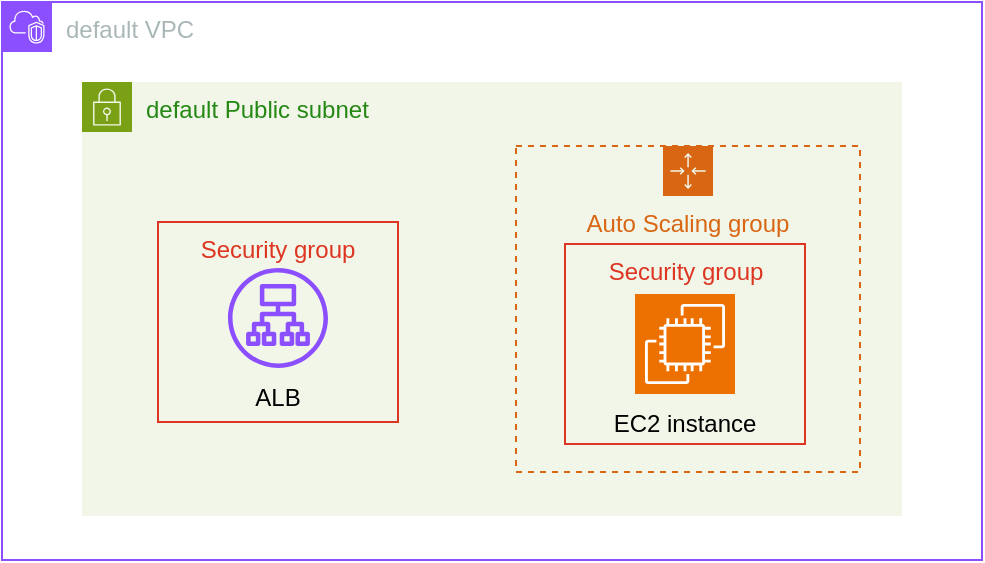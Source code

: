 <mxfile version="24.7.17">
  <diagram name="Page-1" id="zINytQw9px49Lbly9CFw">
    <mxGraphModel dx="2074" dy="1214" grid="0" gridSize="10" guides="1" tooltips="1" connect="1" arrows="1" fold="1" page="0" pageScale="1" pageWidth="850" pageHeight="1100" math="0" shadow="0">
      <root>
        <mxCell id="0" />
        <mxCell id="1" parent="0" />
        <mxCell id="bET-CTDD6BDIeLGVOmSk-1" value="default VPC" style="points=[[0,0],[0.25,0],[0.5,0],[0.75,0],[1,0],[1,0.25],[1,0.5],[1,0.75],[1,1],[0.75,1],[0.5,1],[0.25,1],[0,1],[0,0.75],[0,0.5],[0,0.25]];outlineConnect=0;gradientColor=none;html=1;whiteSpace=wrap;fontSize=12;fontStyle=0;container=1;pointerEvents=0;collapsible=0;recursiveResize=0;shape=mxgraph.aws4.group;grIcon=mxgraph.aws4.group_vpc2;strokeColor=#8C4FFF;fillColor=none;verticalAlign=top;align=left;spacingLeft=30;fontColor=#AAB7B8;dashed=0;" parent="1" vertex="1">
          <mxGeometry x="170" y="290" width="490" height="279" as="geometry" />
        </mxCell>
        <mxCell id="bET-CTDD6BDIeLGVOmSk-7" value="default Public subnet" style="points=[[0,0],[0.25,0],[0.5,0],[0.75,0],[1,0],[1,0.25],[1,0.5],[1,0.75],[1,1],[0.75,1],[0.5,1],[0.25,1],[0,1],[0,0.75],[0,0.5],[0,0.25]];outlineConnect=0;gradientColor=none;html=1;whiteSpace=wrap;fontSize=12;fontStyle=0;container=0;pointerEvents=0;collapsible=0;recursiveResize=0;shape=mxgraph.aws4.group;grIcon=mxgraph.aws4.group_security_group;grStroke=0;strokeColor=#7AA116;fillColor=#F2F6E8;verticalAlign=top;align=left;spacingLeft=30;fontColor=#248814;dashed=0;" parent="bET-CTDD6BDIeLGVOmSk-1" vertex="1">
          <mxGeometry x="40" y="40" width="410" height="217" as="geometry" />
        </mxCell>
        <mxCell id="bET-CTDD6BDIeLGVOmSk-13" value="" style="group" parent="bET-CTDD6BDIeLGVOmSk-1" vertex="1" connectable="0">
          <mxGeometry x="78" y="110" width="120" height="103" as="geometry" />
        </mxCell>
        <mxCell id="bET-CTDD6BDIeLGVOmSk-11" value="" style="group" parent="bET-CTDD6BDIeLGVOmSk-13" vertex="1" connectable="0">
          <mxGeometry x="30" y="23" width="60" height="80" as="geometry" />
        </mxCell>
        <mxCell id="bET-CTDD6BDIeLGVOmSk-9" value="" style="sketch=0;outlineConnect=0;fontColor=#232F3E;gradientColor=none;fillColor=#8C4FFF;strokeColor=none;dashed=0;verticalLabelPosition=bottom;verticalAlign=top;align=center;html=1;fontSize=12;fontStyle=0;aspect=fixed;pointerEvents=1;shape=mxgraph.aws4.application_load_balancer;" parent="bET-CTDD6BDIeLGVOmSk-11" vertex="1">
          <mxGeometry x="5" width="50" height="50" as="geometry" />
        </mxCell>
        <mxCell id="bET-CTDD6BDIeLGVOmSk-10" value="ALB" style="text;html=1;align=center;verticalAlign=middle;whiteSpace=wrap;rounded=0;" parent="bET-CTDD6BDIeLGVOmSk-11" vertex="1">
          <mxGeometry y="50" width="60" height="30" as="geometry" />
        </mxCell>
        <mxCell id="bET-CTDD6BDIeLGVOmSk-12" value="Security group" style="fillColor=none;strokeColor=#DD3522;verticalAlign=top;fontStyle=0;fontColor=#DD3522;whiteSpace=wrap;html=1;" parent="bET-CTDD6BDIeLGVOmSk-13" vertex="1">
          <mxGeometry width="120" height="100" as="geometry" />
        </mxCell>
        <mxCell id="6PsWmdOSWgmqNmqeFl2B-2" value="" style="group" parent="1" vertex="1" connectable="0">
          <mxGeometry x="427" y="362" width="172" height="163" as="geometry" />
        </mxCell>
        <mxCell id="6PsWmdOSWgmqNmqeFl2B-1" value="Auto Scaling group" style="points=[[0,0],[0.25,0],[0.5,0],[0.75,0],[1,0],[1,0.25],[1,0.5],[1,0.75],[1,1],[0.75,1],[0.5,1],[0.25,1],[0,1],[0,0.75],[0,0.5],[0,0.25]];outlineConnect=0;gradientColor=none;html=1;whiteSpace=wrap;fontSize=12;fontStyle=0;container=1;pointerEvents=0;collapsible=0;recursiveResize=0;shape=mxgraph.aws4.groupCenter;grIcon=mxgraph.aws4.group_auto_scaling_group;grStroke=1;strokeColor=#D86613;fillColor=none;verticalAlign=top;align=center;fontColor=#D86613;dashed=1;spacingTop=25;" parent="6PsWmdOSWgmqNmqeFl2B-2" vertex="1">
          <mxGeometry width="172" height="163" as="geometry" />
        </mxCell>
        <mxCell id="bET-CTDD6BDIeLGVOmSk-6" value="" style="group" parent="6PsWmdOSWgmqNmqeFl2B-2" vertex="1" connectable="0">
          <mxGeometry x="47" y="74" width="97.5" height="80" as="geometry" />
        </mxCell>
        <mxCell id="bET-CTDD6BDIeLGVOmSk-3" value="" style="sketch=0;points=[[0,0,0],[0.25,0,0],[0.5,0,0],[0.75,0,0],[1,0,0],[0,1,0],[0.25,1,0],[0.5,1,0],[0.75,1,0],[1,1,0],[0,0.25,0],[0,0.5,0],[0,0.75,0],[1,0.25,0],[1,0.5,0],[1,0.75,0]];outlineConnect=0;fontColor=#232F3E;fillColor=#ED7100;strokeColor=#ffffff;dashed=0;verticalLabelPosition=bottom;verticalAlign=top;align=center;html=1;fontSize=12;fontStyle=0;aspect=fixed;shape=mxgraph.aws4.resourceIcon;resIcon=mxgraph.aws4.ec2;" parent="bET-CTDD6BDIeLGVOmSk-6" vertex="1">
          <mxGeometry x="12.5" width="50" height="50" as="geometry" />
        </mxCell>
        <mxCell id="bET-CTDD6BDIeLGVOmSk-5" value="EC2 instance" style="text;html=1;align=center;verticalAlign=middle;whiteSpace=wrap;rounded=0;" parent="bET-CTDD6BDIeLGVOmSk-6" vertex="1">
          <mxGeometry y="50" width="75" height="30" as="geometry" />
        </mxCell>
        <mxCell id="bET-CTDD6BDIeLGVOmSk-4" value="Security group" style="fillColor=none;strokeColor=#DD3522;verticalAlign=top;fontStyle=0;fontColor=#DD3522;whiteSpace=wrap;html=1;" parent="bET-CTDD6BDIeLGVOmSk-6" vertex="1">
          <mxGeometry x="-22.5" y="-25" width="120" height="100" as="geometry" />
        </mxCell>
      </root>
    </mxGraphModel>
  </diagram>
</mxfile>
